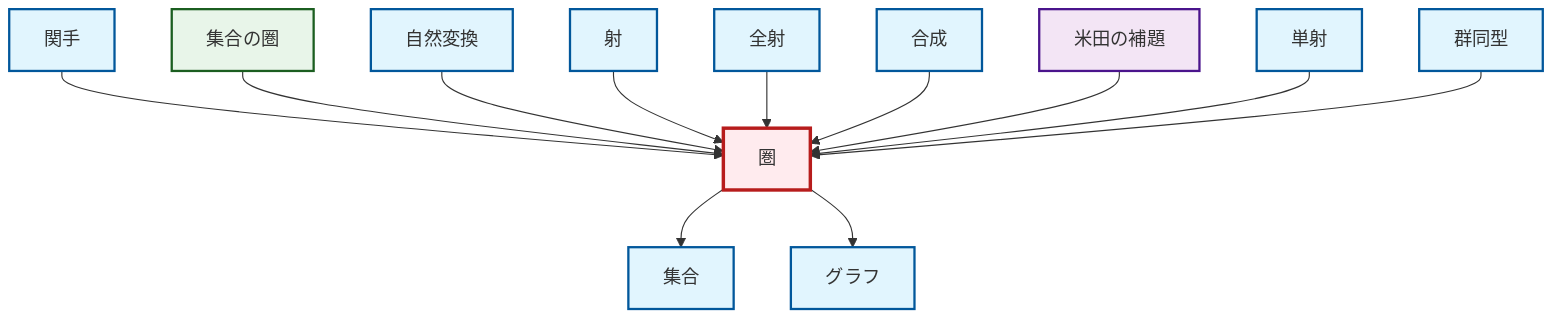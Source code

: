 graph TD
    classDef definition fill:#e1f5fe,stroke:#01579b,stroke-width:2px
    classDef theorem fill:#f3e5f5,stroke:#4a148c,stroke-width:2px
    classDef axiom fill:#fff3e0,stroke:#e65100,stroke-width:2px
    classDef example fill:#e8f5e9,stroke:#1b5e20,stroke-width:2px
    classDef current fill:#ffebee,stroke:#b71c1c,stroke-width:3px
    ex-set-category["集合の圏"]:::example
    thm-yoneda["米田の補題"]:::theorem
    def-natural-transformation["自然変換"]:::definition
    def-category["圏"]:::definition
    def-set["集合"]:::definition
    def-isomorphism["群同型"]:::definition
    def-epimorphism["全射"]:::definition
    def-composition["合成"]:::definition
    def-functor["関手"]:::definition
    def-morphism["射"]:::definition
    def-monomorphism["単射"]:::definition
    def-graph["グラフ"]:::definition
    def-functor --> def-category
    ex-set-category --> def-category
    def-natural-transformation --> def-category
    def-category --> def-set
    def-category --> def-graph
    def-morphism --> def-category
    def-epimorphism --> def-category
    def-composition --> def-category
    thm-yoneda --> def-category
    def-monomorphism --> def-category
    def-isomorphism --> def-category
    class def-category current